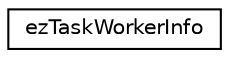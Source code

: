 digraph "Graphical Class Hierarchy"
{
 // LATEX_PDF_SIZE
  edge [fontname="Helvetica",fontsize="10",labelfontname="Helvetica",labelfontsize="10"];
  node [fontname="Helvetica",fontsize="10",shape=record];
  rankdir="LR";
  Node0 [label="ezTaskWorkerInfo",height=0.2,width=0.4,color="black", fillcolor="white", style="filled",URL="$d5/da5/structez_task_worker_info.htm",tooltip=" "];
}
